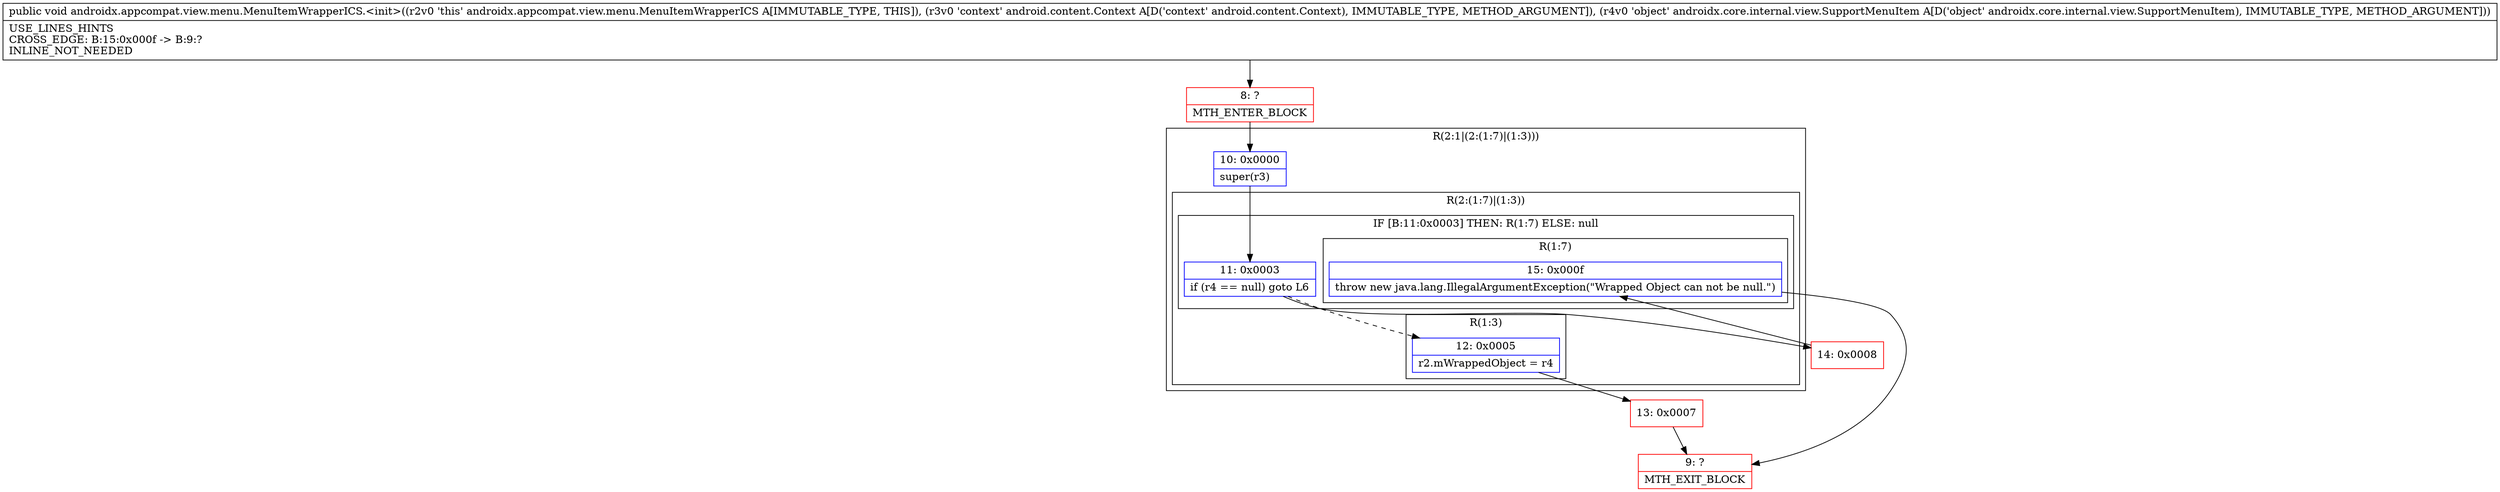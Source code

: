 digraph "CFG forandroidx.appcompat.view.menu.MenuItemWrapperICS.\<init\>(Landroid\/content\/Context;Landroidx\/core\/internal\/view\/SupportMenuItem;)V" {
subgraph cluster_Region_546877741 {
label = "R(2:1|(2:(1:7)|(1:3)))";
node [shape=record,color=blue];
Node_10 [shape=record,label="{10\:\ 0x0000|super(r3)\l}"];
subgraph cluster_Region_1171367132 {
label = "R(2:(1:7)|(1:3))";
node [shape=record,color=blue];
subgraph cluster_IfRegion_588745877 {
label = "IF [B:11:0x0003] THEN: R(1:7) ELSE: null";
node [shape=record,color=blue];
Node_11 [shape=record,label="{11\:\ 0x0003|if (r4 == null) goto L6\l}"];
subgraph cluster_Region_866126091 {
label = "R(1:7)";
node [shape=record,color=blue];
Node_15 [shape=record,label="{15\:\ 0x000f|throw new java.lang.IllegalArgumentException(\"Wrapped Object can not be null.\")\l}"];
}
}
subgraph cluster_Region_1456789387 {
label = "R(1:3)";
node [shape=record,color=blue];
Node_12 [shape=record,label="{12\:\ 0x0005|r2.mWrappedObject = r4\l}"];
}
}
}
Node_8 [shape=record,color=red,label="{8\:\ ?|MTH_ENTER_BLOCK\l}"];
Node_13 [shape=record,color=red,label="{13\:\ 0x0007}"];
Node_9 [shape=record,color=red,label="{9\:\ ?|MTH_EXIT_BLOCK\l}"];
Node_14 [shape=record,color=red,label="{14\:\ 0x0008}"];
MethodNode[shape=record,label="{public void androidx.appcompat.view.menu.MenuItemWrapperICS.\<init\>((r2v0 'this' androidx.appcompat.view.menu.MenuItemWrapperICS A[IMMUTABLE_TYPE, THIS]), (r3v0 'context' android.content.Context A[D('context' android.content.Context), IMMUTABLE_TYPE, METHOD_ARGUMENT]), (r4v0 'object' androidx.core.internal.view.SupportMenuItem A[D('object' androidx.core.internal.view.SupportMenuItem), IMMUTABLE_TYPE, METHOD_ARGUMENT]))  | USE_LINES_HINTS\lCROSS_EDGE: B:15:0x000f \-\> B:9:?\lINLINE_NOT_NEEDED\l}"];
MethodNode -> Node_8;Node_10 -> Node_11;
Node_11 -> Node_12[style=dashed];
Node_11 -> Node_14;
Node_15 -> Node_9;
Node_12 -> Node_13;
Node_8 -> Node_10;
Node_13 -> Node_9;
Node_14 -> Node_15;
}

